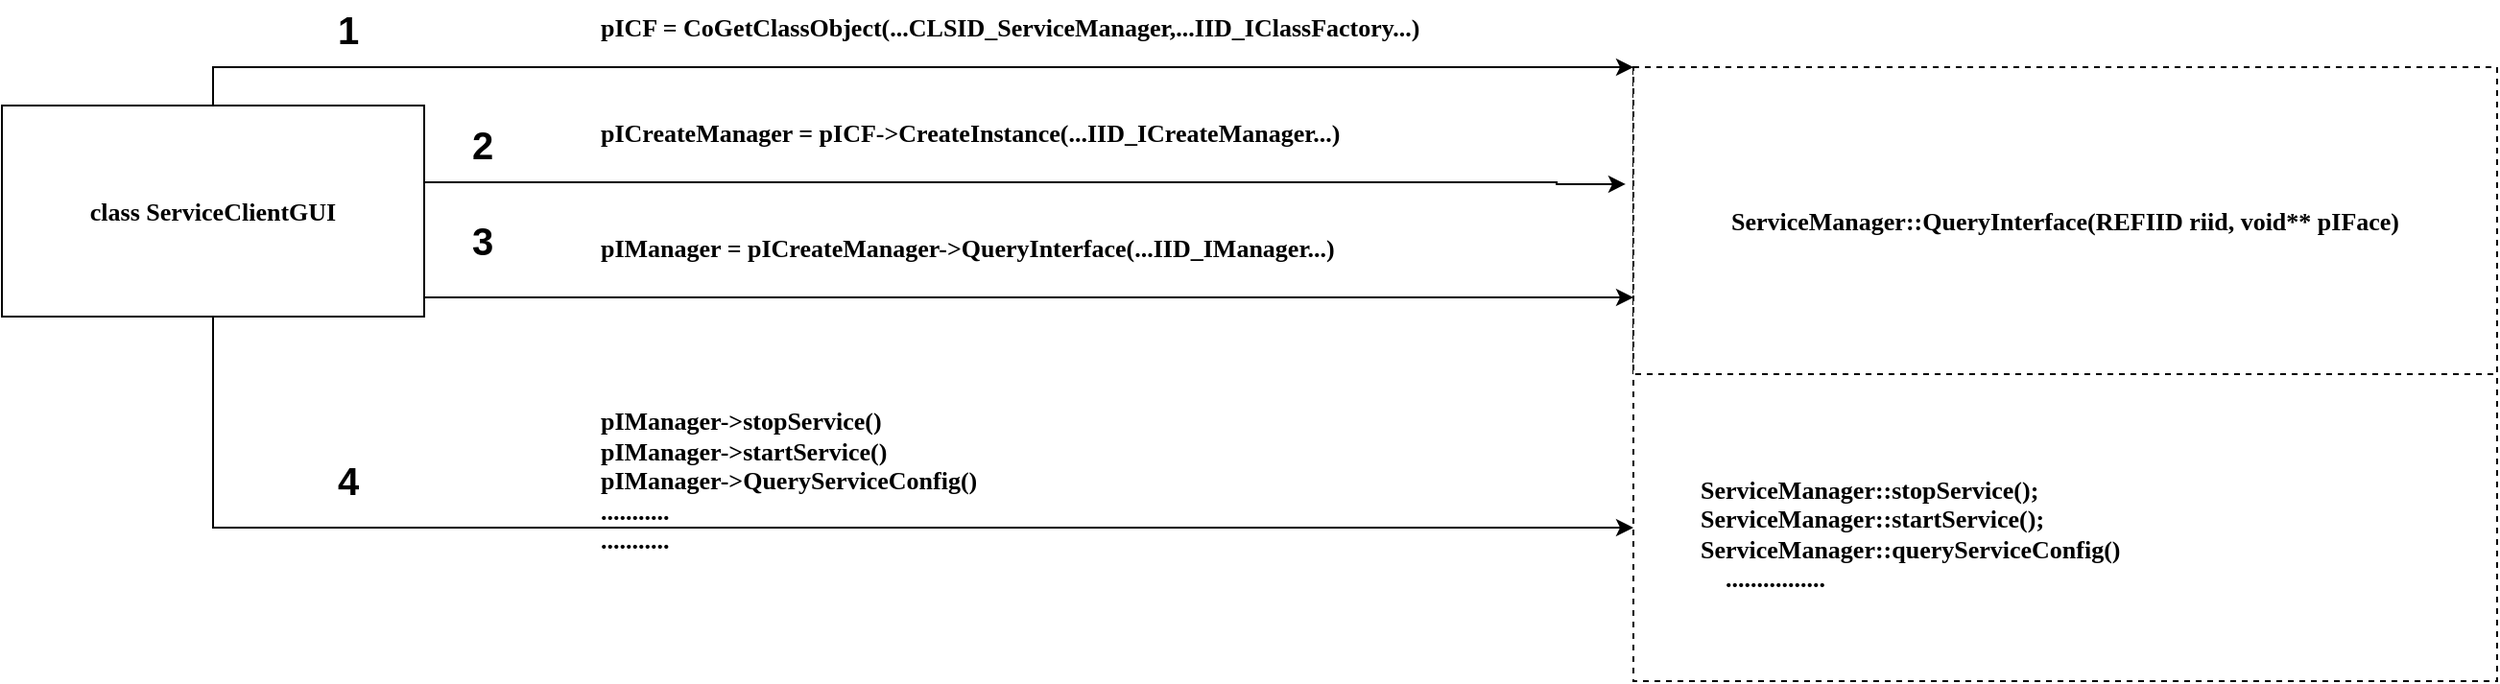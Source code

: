 <mxfile version="19.0.3" type="device"><diagram id="viBRYUcjSYFkyTUD8U8l" name="Page-1"><mxGraphModel dx="2553" dy="1787" grid="1" gridSize="10" guides="1" tooltips="1" connect="1" arrows="1" fold="1" page="1" pageScale="1" pageWidth="850" pageHeight="1100" math="0" shadow="0"><root><mxCell id="0"/><mxCell id="1" parent="0"/><mxCell id="iu4Ak5N5sGSyBwPUFEKX-28" style="edgeStyle=orthogonalEdgeStyle;rounded=0;orthogonalLoop=1;jettySize=auto;html=1;exitX=1;exitY=0;exitDx=0;exitDy=0;fontFamily=Georgia;fontSize=13;entryX=-0.009;entryY=0.381;entryDx=0;entryDy=0;entryPerimeter=0;" edge="1" parent="1" source="iu4Ak5N5sGSyBwPUFEKX-1" target="iu4Ak5N5sGSyBwPUFEKX-25"><mxGeometry relative="1" as="geometry"><mxPoint x="280" y="120" as="targetPoint"/><Array as="points"><mxPoint x="-310" y="90"/><mxPoint x="280" y="90"/></Array></mxGeometry></mxCell><mxCell id="iu4Ak5N5sGSyBwPUFEKX-29" style="edgeStyle=orthogonalEdgeStyle;rounded=0;orthogonalLoop=1;jettySize=auto;html=1;exitX=0.5;exitY=0;exitDx=0;exitDy=0;entryX=0;entryY=0;entryDx=0;entryDy=0;fontFamily=Georgia;fontSize=13;" edge="1" parent="1" source="iu4Ak5N5sGSyBwPUFEKX-1" target="iu4Ak5N5sGSyBwPUFEKX-25"><mxGeometry relative="1" as="geometry"/></mxCell><mxCell id="iu4Ak5N5sGSyBwPUFEKX-30" style="edgeStyle=orthogonalEdgeStyle;rounded=0;orthogonalLoop=1;jettySize=auto;html=1;exitX=1;exitY=1;exitDx=0;exitDy=0;entryX=0;entryY=0.75;entryDx=0;entryDy=0;fontFamily=Georgia;fontSize=13;" edge="1" parent="1" source="iu4Ak5N5sGSyBwPUFEKX-1" target="iu4Ak5N5sGSyBwPUFEKX-25"><mxGeometry relative="1" as="geometry"><Array as="points"><mxPoint x="-310" y="150"/></Array></mxGeometry></mxCell><mxCell id="iu4Ak5N5sGSyBwPUFEKX-31" style="edgeStyle=orthogonalEdgeStyle;rounded=0;orthogonalLoop=1;jettySize=auto;html=1;exitX=0.5;exitY=1;exitDx=0;exitDy=0;entryX=0;entryY=0.75;entryDx=0;entryDy=0;fontFamily=Georgia;fontSize=13;" edge="1" parent="1" source="iu4Ak5N5sGSyBwPUFEKX-1" target="iu4Ak5N5sGSyBwPUFEKX-2"><mxGeometry relative="1" as="geometry"/></mxCell><mxCell id="iu4Ak5N5sGSyBwPUFEKX-1" value="class ServiceClientGUI" style="rounded=0;whiteSpace=wrap;html=1;fontStyle=1;fontFamily=Georgia;fontSize=13;" vertex="1" parent="1"><mxGeometry x="-530" y="50" width="220" height="110" as="geometry"/></mxCell><mxCell id="iu4Ak5N5sGSyBwPUFEKX-2" value="" style="rounded=0;whiteSpace=wrap;html=1;dashed=1;" vertex="1" parent="1"><mxGeometry x="320" y="30" width="450" height="320" as="geometry"/></mxCell><mxCell id="iu4Ak5N5sGSyBwPUFEKX-4" value="pIManager = pICreateManager-&amp;gt;QueryInterface(...IID_IManager...)" style="text;html=1;align=left;verticalAlign=top;resizable=0;points=[];autosize=1;strokeColor=none;fillColor=none;fontSize=13;fontFamily=Georgia;fontStyle=1;" vertex="1" parent="1"><mxGeometry x="-220" y="110" width="370" height="20" as="geometry"/></mxCell><mxCell id="iu4Ak5N5sGSyBwPUFEKX-6" value="3" style="text;html=1;align=center;verticalAlign=middle;resizable=0;points=[];autosize=1;strokeColor=none;fillColor=none;fontStyle=1;fontSize=20;strokeWidth=1;" vertex="1" parent="1"><mxGeometry x="-290" y="110" width="20" height="20" as="geometry"/></mxCell><mxCell id="iu4Ak5N5sGSyBwPUFEKX-7" value="pICF = CoGetClassObject(...CLSID_ServiceManager,...IID_IClassFactory...)" style="text;whiteSpace=wrap;html=1;fontSize=13;fontFamily=Georgia;fontStyle=1" vertex="1" parent="1"><mxGeometry x="-220" y="-5" width="550" height="30" as="geometry"/></mxCell><mxCell id="iu4Ak5N5sGSyBwPUFEKX-10" value="&lt;div&gt;pICreateManager = pICF-&amp;gt;CreateInstance(...IID_ICreateManager...)&lt;/div&gt;&lt;div&gt;&lt;br&gt;&lt;/div&gt;" style="text;html=1;align=left;verticalAlign=top;resizable=0;points=[];autosize=1;strokeColor=none;fillColor=none;fontSize=13;fontFamily=Georgia;fontStyle=1;" vertex="1" parent="1"><mxGeometry x="-220" y="50" width="380" height="30" as="geometry"/></mxCell><mxCell id="iu4Ak5N5sGSyBwPUFEKX-11" value="1" style="text;html=1;align=center;verticalAlign=middle;resizable=0;points=[];autosize=1;strokeColor=none;fillColor=none;fontStyle=1;fontSize=20;strokeWidth=1;" vertex="1" parent="1"><mxGeometry x="-360" width="20" height="20" as="geometry"/></mxCell><mxCell id="iu4Ak5N5sGSyBwPUFEKX-13" value="2" style="text;html=1;align=center;verticalAlign=middle;resizable=0;points=[];autosize=1;strokeColor=none;fillColor=none;fontStyle=1;fontSize=20;strokeWidth=1;" vertex="1" parent="1"><mxGeometry x="-290" y="60" width="20" height="20" as="geometry"/></mxCell><mxCell id="iu4Ak5N5sGSyBwPUFEKX-18" value="&lt;div&gt;pIManager-&amp;gt;stopService()&lt;/div&gt;&lt;div&gt;&lt;div&gt;pIManager-&amp;gt;startService()&lt;/div&gt;&lt;div&gt;&lt;div&gt;pIManager-&amp;gt;QueryServiceConfig()&lt;/div&gt;&lt;div&gt;...........&lt;/div&gt;&lt;div&gt;...........&lt;br&gt;&lt;/div&gt;&lt;div&gt;&lt;br&gt;&lt;br&gt;&lt;/div&gt;&lt;/div&gt;&lt;div&gt;&lt;br&gt;&lt;br&gt;&lt;/div&gt;&lt;/div&gt;" style="text;html=1;align=left;verticalAlign=top;resizable=0;points=[];autosize=1;strokeColor=none;fillColor=none;fontSize=13;fontFamily=Georgia;fontStyle=1;" vertex="1" parent="1"><mxGeometry x="-220" y="200" width="200" height="130" as="geometry"/></mxCell><mxCell id="iu4Ak5N5sGSyBwPUFEKX-19" value="4" style="text;html=1;align=center;verticalAlign=middle;resizable=0;points=[];autosize=1;strokeColor=none;fillColor=none;strokeWidth=1;fontSize=20;fontStyle=1" vertex="1" parent="1"><mxGeometry x="-365" y="230" width="30" height="30" as="geometry"/></mxCell><mxCell id="iu4Ak5N5sGSyBwPUFEKX-25" value="&lt;b&gt;&lt;font style=&quot;font-size: 13px;&quot;&gt;ServiceManager::QueryInterface(REFIID riid, void** pIFace)&lt;/font&gt;&lt;/b&gt;" style="rounded=0;whiteSpace=wrap;html=1;dashed=1;fontFamily=Georgia;fontSize=13;strokeWidth=1;" vertex="1" parent="1"><mxGeometry x="320" y="30" width="450" height="160" as="geometry"/></mxCell><mxCell id="iu4Ak5N5sGSyBwPUFEKX-34" value="&lt;b&gt;&lt;br&gt;&amp;nbsp;&amp;nbsp;&amp;nbsp; ServiceManager::stopService();&lt;br&gt;&amp;nbsp;&amp;nbsp;&amp;nbsp; ServiceManager::startService();&lt;br&gt;&amp;nbsp;&amp;nbsp;&amp;nbsp; ServiceManager::queryServiceConfig()&lt;br&gt;&lt;/b&gt;&lt;div&gt;&lt;b&gt;&lt;span style=&quot;white-space: pre;&quot;&gt;&#9;&lt;/span&gt;................ &lt;br&gt;&lt;/b&gt;&lt;/div&gt;&lt;div&gt;&lt;br&gt;&lt;b&gt;&lt;/b&gt;&lt;/div&gt;" style="text;whiteSpace=wrap;html=1;fontSize=13;fontFamily=Georgia;" vertex="1" parent="1"><mxGeometry x="340" y="220" width="420" height="80" as="geometry"/></mxCell></root></mxGraphModel></diagram></mxfile>